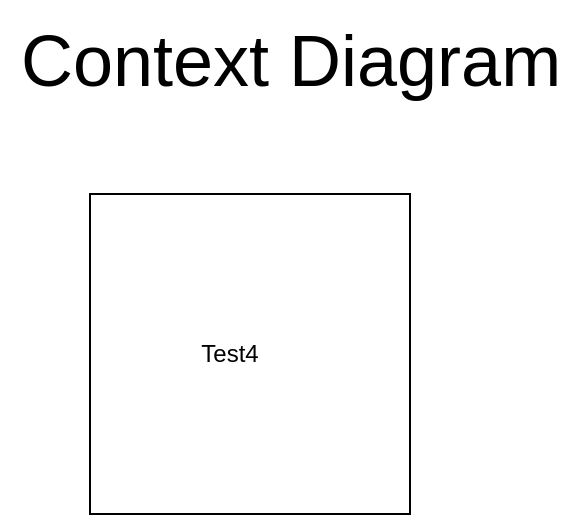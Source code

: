 <mxfile>
    <diagram name="Page-1" id="bjKvgnqDJIqNeA5Cd49M">
        <mxGraphModel dx="1725" dy="1162" grid="1" gridSize="10" guides="1" tooltips="1" connect="1" arrows="1" fold="1" page="1" pageScale="1" pageWidth="850" pageHeight="1100" math="0" shadow="0">
            <root>
                <mxCell id="0"/>
                <mxCell id="1" parent="0"/>
                <mxCell id="ApPgsu6PgvSTwHQ_7AU5-1" value="" style="whiteSpace=wrap;html=1;aspect=fixed;" parent="1" vertex="1">
                    <mxGeometry x="160" y="160" width="160" height="160" as="geometry"/>
                </mxCell>
                <mxCell id="ApPgsu6PgvSTwHQ_7AU5-2" value="Test4" style="text;html=1;align=center;verticalAlign=middle;whiteSpace=wrap;rounded=0;" parent="1" vertex="1">
                    <mxGeometry x="200" y="225" width="60" height="30" as="geometry"/>
                </mxCell>
                <mxCell id="2" value="&lt;font style=&quot;font-size: 36px;&quot;&gt;Context Diagram&lt;/font&gt;" style="text;html=1;align=center;verticalAlign=middle;resizable=0;points=[];autosize=1;strokeColor=none;fillColor=none;" vertex="1" parent="1">
                    <mxGeometry x="115" y="63" width="290" height="60" as="geometry"/>
                </mxCell>
            </root>
        </mxGraphModel>
    </diagram>
</mxfile>